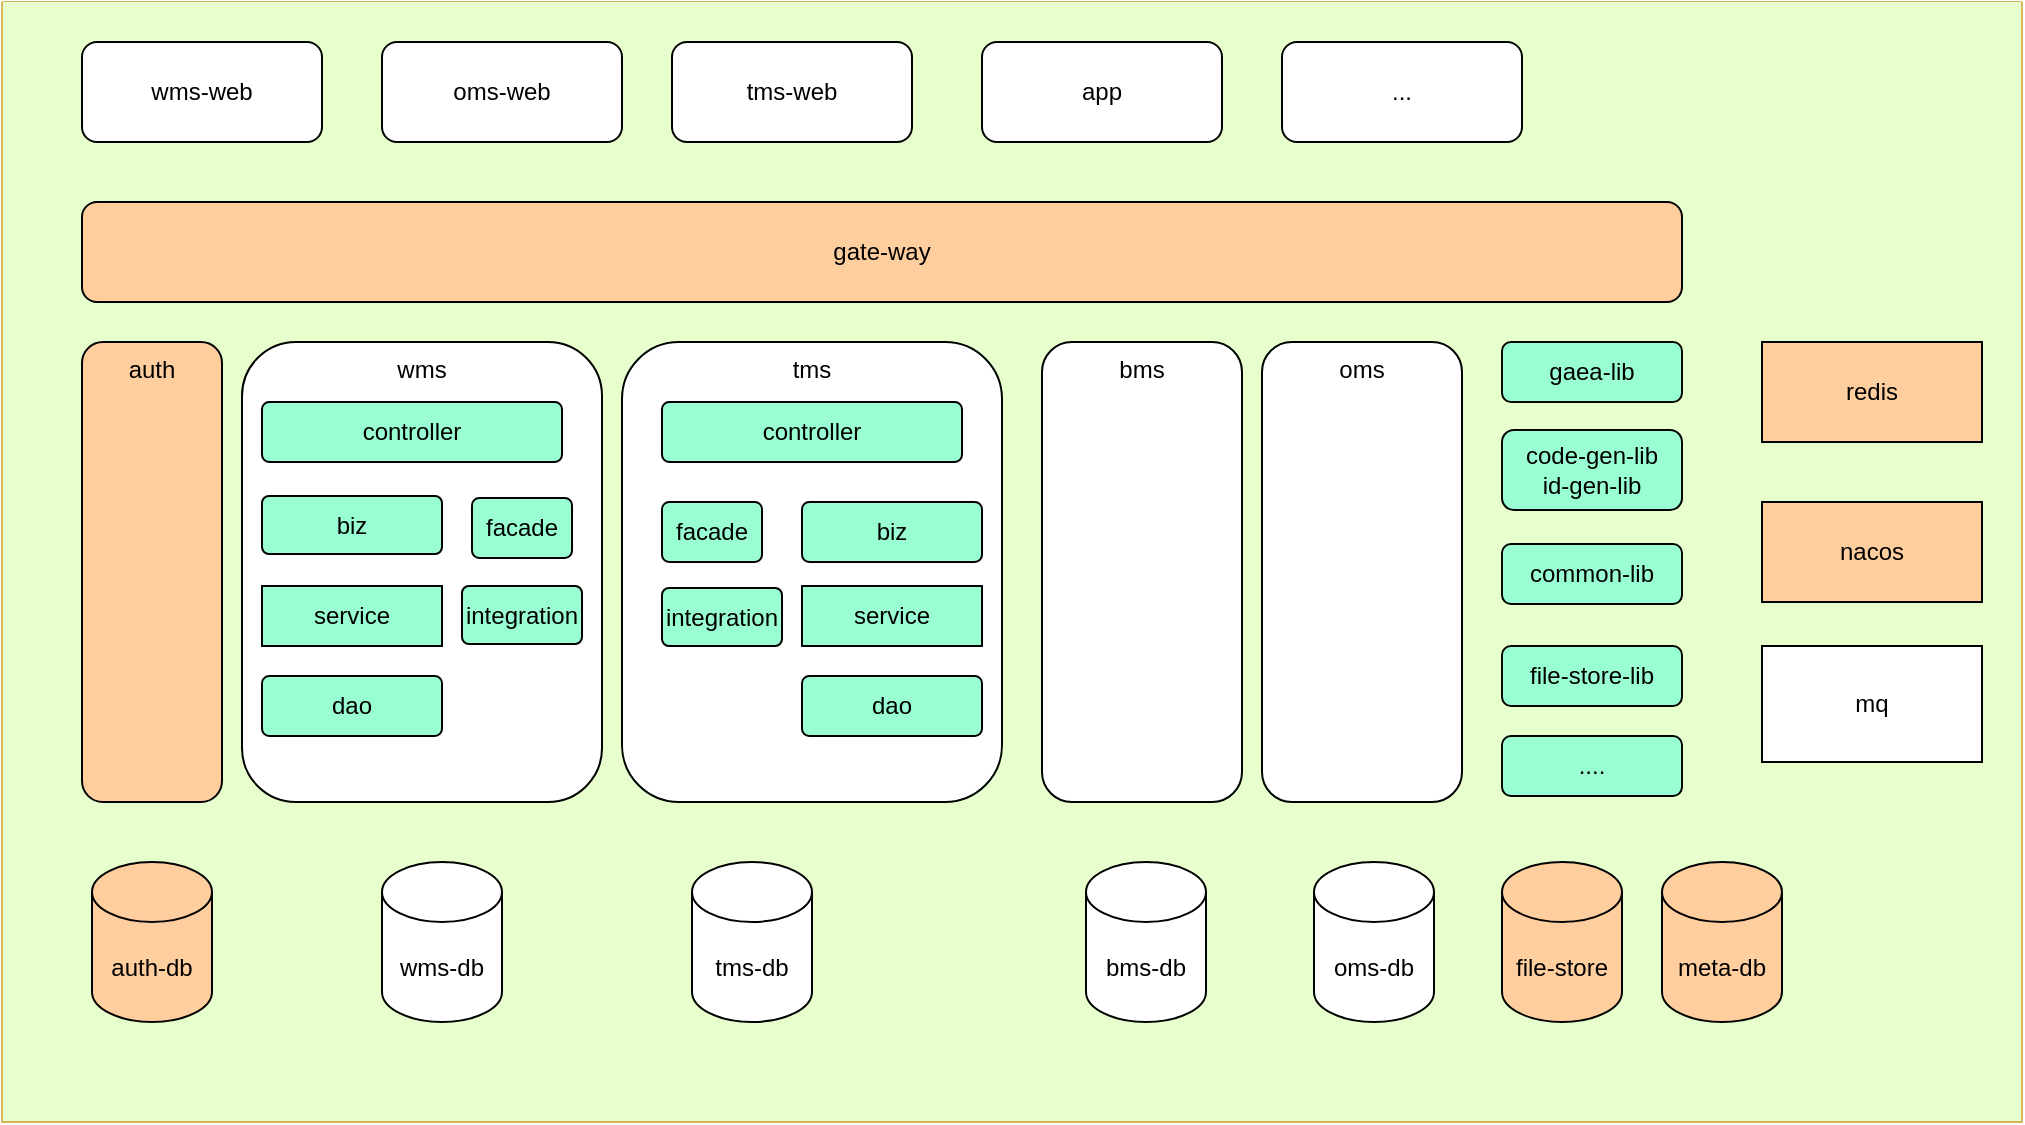 <mxfile version="14.8.0" type="github">
  <diagram name="Page-1" id="0783ab3e-0a74-02c8-0abd-f7b4e66b4bec">
    <mxGraphModel dx="1022" dy="528" grid="1" gridSize="10" guides="1" tooltips="1" connect="1" arrows="1" fold="1" page="1" pageScale="1" pageWidth="850" pageHeight="1100" background="#ffffff" math="0" shadow="0">
      <root>
        <mxCell id="0" />
        <mxCell id="1" parent="0" />
        <mxCell id="eFo7KCsxgfK4nvITvgJy-15" value="" style="swimlane;startSize=0;fillColor=#fff2cc;strokeColor=#d6b656;labelBackgroundColor=#FFFFFF;labelBorderColor=none;perimeterSpacing=1;swimlaneFillColor=#E6FFCC;swimlaneLine=0;" parent="1" vertex="1">
          <mxGeometry x="10" y="40" width="1010" height="560" as="geometry" />
        </mxCell>
        <mxCell id="eFo7KCsxgfK4nvITvgJy-1" value="wms-web" style="rounded=1;whiteSpace=wrap;html=1;" parent="eFo7KCsxgfK4nvITvgJy-15" vertex="1">
          <mxGeometry x="40" y="20" width="120" height="50" as="geometry" />
        </mxCell>
        <mxCell id="eFo7KCsxgfK4nvITvgJy-10" value="tms-db" style="shape=cylinder3;whiteSpace=wrap;html=1;boundedLbl=1;backgroundOutline=1;size=15;" parent="eFo7KCsxgfK4nvITvgJy-15" vertex="1">
          <mxGeometry x="345" y="430" width="60" height="80" as="geometry" />
        </mxCell>
        <mxCell id="eFo7KCsxgfK4nvITvgJy-9" value="wms-db" style="shape=cylinder3;whiteSpace=wrap;html=1;boundedLbl=1;backgroundOutline=1;size=15;" parent="eFo7KCsxgfK4nvITvgJy-15" vertex="1">
          <mxGeometry x="190" y="430" width="60" height="80" as="geometry" />
        </mxCell>
        <mxCell id="eFo7KCsxgfK4nvITvgJy-16" value="auth-db" style="shape=cylinder3;whiteSpace=wrap;html=1;boundedLbl=1;backgroundOutline=1;size=15;fillColor=#FFCE9F;" parent="eFo7KCsxgfK4nvITvgJy-15" vertex="1">
          <mxGeometry x="45" y="430" width="60" height="80" as="geometry" />
        </mxCell>
        <mxCell id="eFo7KCsxgfK4nvITvgJy-11" value="bms-db" style="shape=cylinder3;whiteSpace=wrap;html=1;boundedLbl=1;backgroundOutline=1;size=15;" parent="eFo7KCsxgfK4nvITvgJy-15" vertex="1">
          <mxGeometry x="542" y="430" width="60" height="80" as="geometry" />
        </mxCell>
        <mxCell id="eFo7KCsxgfK4nvITvgJy-12" value="oms-db" style="shape=cylinder3;whiteSpace=wrap;html=1;boundedLbl=1;backgroundOutline=1;size=15;" parent="eFo7KCsxgfK4nvITvgJy-15" vertex="1">
          <mxGeometry x="656" y="430" width="60" height="80" as="geometry" />
        </mxCell>
        <mxCell id="eFo7KCsxgfK4nvITvgJy-5" value="wms" style="rounded=1;whiteSpace=wrap;html=1;verticalAlign=top;" parent="eFo7KCsxgfK4nvITvgJy-15" vertex="1">
          <mxGeometry x="120" y="170" width="180" height="230" as="geometry" />
        </mxCell>
        <mxCell id="eFo7KCsxgfK4nvITvgJy-6" value="tms" style="rounded=1;whiteSpace=wrap;html=1;verticalAlign=top;" parent="eFo7KCsxgfK4nvITvgJy-15" vertex="1">
          <mxGeometry x="310" y="170" width="190" height="230" as="geometry" />
        </mxCell>
        <mxCell id="eFo7KCsxgfK4nvITvgJy-7" value="bms" style="rounded=1;whiteSpace=wrap;html=1;verticalAlign=top;" parent="eFo7KCsxgfK4nvITvgJy-15" vertex="1">
          <mxGeometry x="520" y="170" width="100" height="230" as="geometry" />
        </mxCell>
        <mxCell id="eFo7KCsxgfK4nvITvgJy-18" value="redis" style="rounded=0;whiteSpace=wrap;html=1;fillColor=#FFCE9F;" parent="eFo7KCsxgfK4nvITvgJy-15" vertex="1">
          <mxGeometry x="880" y="170" width="110" height="50" as="geometry" />
        </mxCell>
        <mxCell id="eFo7KCsxgfK4nvITvgJy-8" value="oms" style="rounded=1;whiteSpace=wrap;html=1;verticalAlign=top;" parent="eFo7KCsxgfK4nvITvgJy-15" vertex="1">
          <mxGeometry x="630" y="170" width="100" height="230" as="geometry" />
        </mxCell>
        <mxCell id="eFo7KCsxgfK4nvITvgJy-19" value="nacos" style="rounded=0;whiteSpace=wrap;html=1;fillColor=#FFCE9F;" parent="eFo7KCsxgfK4nvITvgJy-15" vertex="1">
          <mxGeometry x="880" y="250" width="110" height="50" as="geometry" />
        </mxCell>
        <mxCell id="eFo7KCsxgfK4nvITvgJy-13" value="auth" style="rounded=1;whiteSpace=wrap;html=1;verticalAlign=top;fillColor=#FFCE9F;" parent="eFo7KCsxgfK4nvITvgJy-15" vertex="1">
          <mxGeometry x="40" y="170" width="70" height="230" as="geometry" />
        </mxCell>
        <mxCell id="eFo7KCsxgfK4nvITvgJy-3" value="gate-way" style="rounded=1;whiteSpace=wrap;html=1;fillColor=#FFCE9F;" parent="eFo7KCsxgfK4nvITvgJy-15" vertex="1">
          <mxGeometry x="40" y="100" width="800" height="50" as="geometry" />
        </mxCell>
        <mxCell id="eFo7KCsxgfK4nvITvgJy-4" value="oms-web" style="rounded=1;whiteSpace=wrap;html=1;" parent="eFo7KCsxgfK4nvITvgJy-15" vertex="1">
          <mxGeometry x="190" y="20" width="120" height="50" as="geometry" />
        </mxCell>
        <mxCell id="eFo7KCsxgfK4nvITvgJy-2" value="app" style="rounded=1;whiteSpace=wrap;html=1;" parent="eFo7KCsxgfK4nvITvgJy-15" vertex="1">
          <mxGeometry x="490" y="20" width="120" height="50" as="geometry" />
        </mxCell>
        <mxCell id="eFo7KCsxgfK4nvITvgJy-20" value="tms-web" style="rounded=1;whiteSpace=wrap;html=1;" parent="eFo7KCsxgfK4nvITvgJy-15" vertex="1">
          <mxGeometry x="335" y="20" width="120" height="50" as="geometry" />
        </mxCell>
        <mxCell id="eFo7KCsxgfK4nvITvgJy-21" value="..." style="rounded=1;whiteSpace=wrap;html=1;" parent="eFo7KCsxgfK4nvITvgJy-15" vertex="1">
          <mxGeometry x="640" y="20" width="120" height="50" as="geometry" />
        </mxCell>
        <mxCell id="eFo7KCsxgfK4nvITvgJy-22" value="gaea-lib" style="rounded=1;whiteSpace=wrap;html=1;fillColor=#99FFD3;" parent="eFo7KCsxgfK4nvITvgJy-15" vertex="1">
          <mxGeometry x="750" y="170" width="90" height="30" as="geometry" />
        </mxCell>
        <mxCell id="eFo7KCsxgfK4nvITvgJy-23" value="code-gen-lib&lt;br&gt;id-gen-lib" style="rounded=1;whiteSpace=wrap;html=1;fillColor=#99FFD3;" parent="eFo7KCsxgfK4nvITvgJy-15" vertex="1">
          <mxGeometry x="750" y="214" width="90" height="40" as="geometry" />
        </mxCell>
        <mxCell id="eFo7KCsxgfK4nvITvgJy-24" value="common-lib" style="rounded=1;whiteSpace=wrap;html=1;fillColor=#99FFD3;" parent="eFo7KCsxgfK4nvITvgJy-15" vertex="1">
          <mxGeometry x="750" y="271" width="90" height="30" as="geometry" />
        </mxCell>
        <mxCell id="eFo7KCsxgfK4nvITvgJy-25" value="file-store-lib" style="rounded=1;whiteSpace=wrap;html=1;fillColor=#99FFD3;" parent="eFo7KCsxgfK4nvITvgJy-15" vertex="1">
          <mxGeometry x="750" y="322" width="90" height="30" as="geometry" />
        </mxCell>
        <mxCell id="eFo7KCsxgfK4nvITvgJy-26" value="file-store" style="shape=cylinder3;whiteSpace=wrap;html=1;boundedLbl=1;backgroundOutline=1;size=15;fillColor=#FFCE9F;" parent="eFo7KCsxgfK4nvITvgJy-15" vertex="1">
          <mxGeometry x="750" y="430" width="60" height="80" as="geometry" />
        </mxCell>
        <mxCell id="eFo7KCsxgfK4nvITvgJy-27" value="...." style="rounded=1;whiteSpace=wrap;html=1;fillColor=#99FFD3;" parent="eFo7KCsxgfK4nvITvgJy-15" vertex="1">
          <mxGeometry x="750" y="367" width="90" height="30" as="geometry" />
        </mxCell>
        <mxCell id="eFo7KCsxgfK4nvITvgJy-28" value="mq" style="rounded=0;whiteSpace=wrap;html=1;" parent="eFo7KCsxgfK4nvITvgJy-15" vertex="1">
          <mxGeometry x="880" y="322" width="110" height="58" as="geometry" />
        </mxCell>
        <mxCell id="eFo7KCsxgfK4nvITvgJy-29" value="controller" style="rounded=1;whiteSpace=wrap;html=1;fillColor=#99FFD3;arcSize=12;" parent="eFo7KCsxgfK4nvITvgJy-15" vertex="1">
          <mxGeometry x="330" y="200" width="150" height="30" as="geometry" />
        </mxCell>
        <mxCell id="eFo7KCsxgfK4nvITvgJy-33" value="dao" style="rounded=1;whiteSpace=wrap;html=1;fillColor=#99FFD3;arcSize=12;" parent="eFo7KCsxgfK4nvITvgJy-15" vertex="1">
          <mxGeometry x="400" y="337" width="90" height="30" as="geometry" />
        </mxCell>
        <mxCell id="eFo7KCsxgfK4nvITvgJy-32" value="service" style="rounded=1;whiteSpace=wrap;html=1;fillColor=#99FFD3;arcSize=0;" parent="eFo7KCsxgfK4nvITvgJy-15" vertex="1">
          <mxGeometry x="400" y="292" width="90" height="30" as="geometry" />
        </mxCell>
        <mxCell id="eFo7KCsxgfK4nvITvgJy-31" value="biz" style="rounded=1;whiteSpace=wrap;html=1;fillColor=#99FFD3;arcSize=12;" parent="eFo7KCsxgfK4nvITvgJy-15" vertex="1">
          <mxGeometry x="400" y="250" width="90" height="30" as="geometry" />
        </mxCell>
        <mxCell id="eFo7KCsxgfK4nvITvgJy-30" value="integration" style="rounded=1;whiteSpace=wrap;html=1;fillColor=#99FFD3;arcSize=12;" parent="eFo7KCsxgfK4nvITvgJy-15" vertex="1">
          <mxGeometry x="330" y="293" width="60" height="29" as="geometry" />
        </mxCell>
        <mxCell id="eFo7KCsxgfK4nvITvgJy-41" value="controller" style="rounded=1;whiteSpace=wrap;html=1;fillColor=#99FFD3;arcSize=12;" parent="eFo7KCsxgfK4nvITvgJy-15" vertex="1">
          <mxGeometry x="130" y="200" width="150" height="30" as="geometry" />
        </mxCell>
        <mxCell id="eFo7KCsxgfK4nvITvgJy-42" value="dao" style="rounded=1;whiteSpace=wrap;html=1;fillColor=#99FFD3;arcSize=12;" parent="eFo7KCsxgfK4nvITvgJy-15" vertex="1">
          <mxGeometry x="130" y="337" width="90" height="30" as="geometry" />
        </mxCell>
        <mxCell id="eFo7KCsxgfK4nvITvgJy-43" value="service" style="rounded=1;whiteSpace=wrap;html=1;fillColor=#99FFD3;arcSize=0;" parent="eFo7KCsxgfK4nvITvgJy-15" vertex="1">
          <mxGeometry x="130" y="292" width="90" height="30" as="geometry" />
        </mxCell>
        <mxCell id="eFo7KCsxgfK4nvITvgJy-44" value="biz" style="rounded=1;whiteSpace=wrap;html=1;fillColor=#99FFD3;arcSize=12;" parent="eFo7KCsxgfK4nvITvgJy-15" vertex="1">
          <mxGeometry x="130" y="247" width="90" height="29" as="geometry" />
        </mxCell>
        <mxCell id="eFo7KCsxgfK4nvITvgJy-45" value="integration" style="rounded=1;whiteSpace=wrap;html=1;fillColor=#99FFD3;arcSize=12;" parent="eFo7KCsxgfK4nvITvgJy-15" vertex="1">
          <mxGeometry x="230" y="292" width="60" height="29" as="geometry" />
        </mxCell>
        <mxCell id="eFo7KCsxgfK4nvITvgJy-46" value="facade" style="rounded=1;whiteSpace=wrap;html=1;fillColor=#99FFD3;arcSize=12;" parent="eFo7KCsxgfK4nvITvgJy-15" vertex="1">
          <mxGeometry x="235" y="248" width="50" height="30" as="geometry" />
        </mxCell>
        <mxCell id="eFo7KCsxgfK4nvITvgJy-47" value="facade" style="rounded=1;whiteSpace=wrap;html=1;fillColor=#99FFD3;arcSize=12;" parent="eFo7KCsxgfK4nvITvgJy-15" vertex="1">
          <mxGeometry x="330" y="250" width="50" height="30" as="geometry" />
        </mxCell>
        <mxCell id="q3Hw6jMColI5vgzprX56-1" value="meta-db" style="shape=cylinder3;whiteSpace=wrap;html=1;boundedLbl=1;backgroundOutline=1;size=15;fillColor=#FFCE9F;" vertex="1" parent="eFo7KCsxgfK4nvITvgJy-15">
          <mxGeometry x="830" y="430" width="60" height="80" as="geometry" />
        </mxCell>
      </root>
    </mxGraphModel>
  </diagram>
</mxfile>
